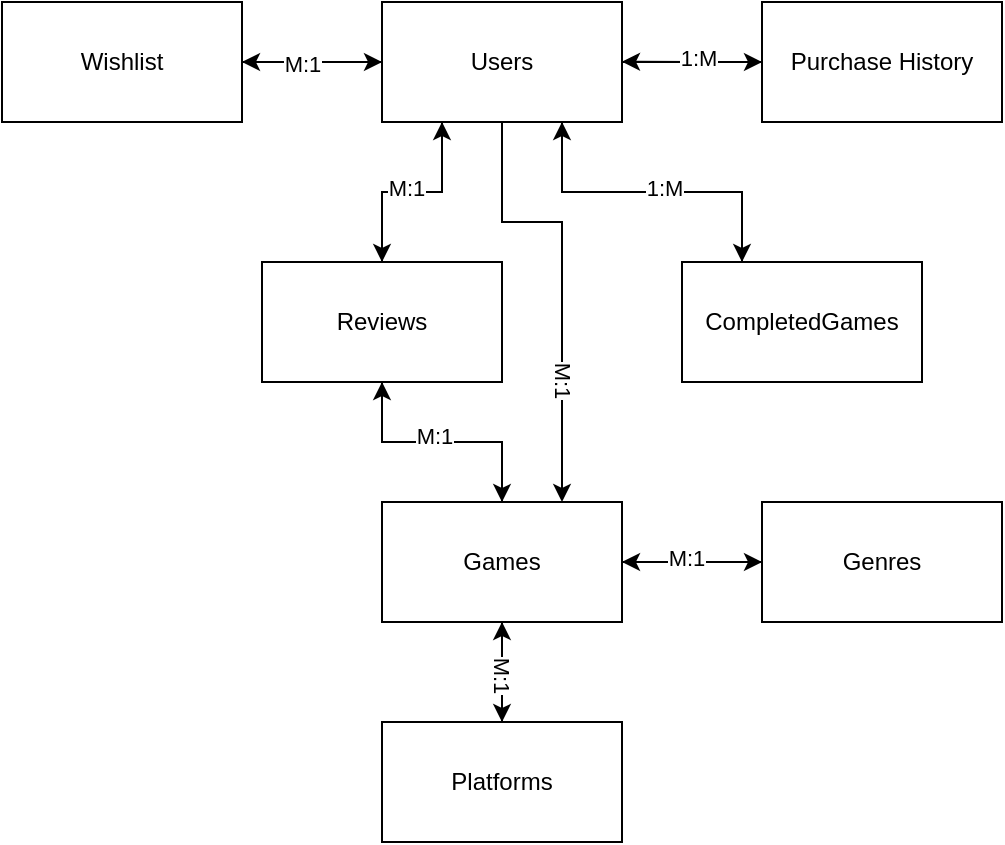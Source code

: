 <mxfile version="24.8.0">
  <diagram name="Страница — 1" id="OhSpRLBTNnC1taT1dSKu">
    <mxGraphModel dx="733" dy="360" grid="1" gridSize="10" guides="1" tooltips="1" connect="1" arrows="1" fold="1" page="1" pageScale="1" pageWidth="827" pageHeight="1169" math="0" shadow="0">
      <root>
        <mxCell id="0" />
        <mxCell id="1" parent="0" />
        <mxCell id="annGzBJx2xts1TNtzCbI-11" style="rounded=0;orthogonalLoop=1;jettySize=auto;html=1;exitX=0.5;exitY=1;exitDx=0;exitDy=0;entryX=0.5;entryY=0;entryDx=0;entryDy=0;strokeColor=none;endArrow=block;endFill=1;" edge="1" parent="1" source="annGzBJx2xts1TNtzCbI-1" target="annGzBJx2xts1TNtzCbI-2">
          <mxGeometry relative="1" as="geometry" />
        </mxCell>
        <mxCell id="annGzBJx2xts1TNtzCbI-12" style="edgeStyle=orthogonalEdgeStyle;rounded=0;orthogonalLoop=1;jettySize=auto;html=1;exitX=0.25;exitY=1;exitDx=0;exitDy=0;" edge="1" parent="1" source="annGzBJx2xts1TNtzCbI-1" target="annGzBJx2xts1TNtzCbI-2">
          <mxGeometry relative="1" as="geometry" />
        </mxCell>
        <mxCell id="annGzBJx2xts1TNtzCbI-19" style="edgeStyle=orthogonalEdgeStyle;rounded=0;orthogonalLoop=1;jettySize=auto;html=1;exitX=0;exitY=0.5;exitDx=0;exitDy=0;entryX=1;entryY=0.5;entryDx=0;entryDy=0;" edge="1" parent="1" source="annGzBJx2xts1TNtzCbI-1" target="annGzBJx2xts1TNtzCbI-7">
          <mxGeometry relative="1" as="geometry" />
        </mxCell>
        <mxCell id="annGzBJx2xts1TNtzCbI-21" style="edgeStyle=orthogonalEdgeStyle;rounded=0;orthogonalLoop=1;jettySize=auto;html=1;exitX=1;exitY=0.5;exitDx=0;exitDy=0;entryX=0;entryY=0.5;entryDx=0;entryDy=0;" edge="1" parent="1" source="annGzBJx2xts1TNtzCbI-1" target="annGzBJx2xts1TNtzCbI-6">
          <mxGeometry relative="1" as="geometry" />
        </mxCell>
        <mxCell id="annGzBJx2xts1TNtzCbI-27" style="edgeStyle=orthogonalEdgeStyle;rounded=0;orthogonalLoop=1;jettySize=auto;html=1;exitX=0.5;exitY=1;exitDx=0;exitDy=0;entryX=0.75;entryY=0;entryDx=0;entryDy=0;" edge="1" parent="1" source="annGzBJx2xts1TNtzCbI-1" target="annGzBJx2xts1TNtzCbI-3">
          <mxGeometry relative="1" as="geometry">
            <Array as="points">
              <mxPoint x="400" y="140" />
              <mxPoint x="430" y="140" />
            </Array>
          </mxGeometry>
        </mxCell>
        <mxCell id="annGzBJx2xts1TNtzCbI-34" value="M:1" style="edgeLabel;html=1;align=center;verticalAlign=middle;resizable=0;points=[];rotation=90;" vertex="1" connectable="0" parent="annGzBJx2xts1TNtzCbI-27">
          <mxGeometry x="0.439" y="1" relative="1" as="geometry">
            <mxPoint as="offset" />
          </mxGeometry>
        </mxCell>
        <mxCell id="annGzBJx2xts1TNtzCbI-36" style="edgeStyle=orthogonalEdgeStyle;rounded=0;orthogonalLoop=1;jettySize=auto;html=1;exitX=0.75;exitY=1;exitDx=0;exitDy=0;entryX=0.25;entryY=0;entryDx=0;entryDy=0;" edge="1" parent="1" source="annGzBJx2xts1TNtzCbI-1" target="annGzBJx2xts1TNtzCbI-8">
          <mxGeometry relative="1" as="geometry" />
        </mxCell>
        <mxCell id="annGzBJx2xts1TNtzCbI-1" value="Users" style="rounded=0;whiteSpace=wrap;html=1;" vertex="1" parent="1">
          <mxGeometry x="340" y="30" width="120" height="60" as="geometry" />
        </mxCell>
        <mxCell id="annGzBJx2xts1TNtzCbI-13" style="edgeStyle=orthogonalEdgeStyle;rounded=0;orthogonalLoop=1;jettySize=auto;html=1;exitX=0.5;exitY=0;exitDx=0;exitDy=0;entryX=0.25;entryY=1;entryDx=0;entryDy=0;" edge="1" parent="1" source="annGzBJx2xts1TNtzCbI-2" target="annGzBJx2xts1TNtzCbI-1">
          <mxGeometry relative="1" as="geometry" />
        </mxCell>
        <mxCell id="annGzBJx2xts1TNtzCbI-29" value="M:1" style="edgeLabel;html=1;align=center;verticalAlign=middle;resizable=0;points=[];" vertex="1" connectable="0" parent="annGzBJx2xts1TNtzCbI-13">
          <mxGeometry x="-0.06" y="2" relative="1" as="geometry">
            <mxPoint as="offset" />
          </mxGeometry>
        </mxCell>
        <mxCell id="annGzBJx2xts1TNtzCbI-15" style="edgeStyle=orthogonalEdgeStyle;rounded=0;orthogonalLoop=1;jettySize=auto;html=1;exitX=0.5;exitY=1;exitDx=0;exitDy=0;entryX=0.5;entryY=0;entryDx=0;entryDy=0;" edge="1" parent="1" source="annGzBJx2xts1TNtzCbI-2" target="annGzBJx2xts1TNtzCbI-3">
          <mxGeometry relative="1" as="geometry" />
        </mxCell>
        <mxCell id="annGzBJx2xts1TNtzCbI-2" value="Reviews" style="whiteSpace=wrap;html=1;" vertex="1" parent="1">
          <mxGeometry x="280" y="160" width="120" height="60" as="geometry" />
        </mxCell>
        <mxCell id="annGzBJx2xts1TNtzCbI-16" style="edgeStyle=orthogonalEdgeStyle;rounded=0;orthogonalLoop=1;jettySize=auto;html=1;exitX=0.5;exitY=0;exitDx=0;exitDy=0;entryX=0.5;entryY=1;entryDx=0;entryDy=0;" edge="1" parent="1" source="annGzBJx2xts1TNtzCbI-3" target="annGzBJx2xts1TNtzCbI-2">
          <mxGeometry relative="1" as="geometry">
            <mxPoint x="399.889" y="210" as="targetPoint" />
          </mxGeometry>
        </mxCell>
        <mxCell id="annGzBJx2xts1TNtzCbI-30" value="M:1" style="edgeLabel;html=1;align=center;verticalAlign=middle;resizable=0;points=[];" vertex="1" connectable="0" parent="annGzBJx2xts1TNtzCbI-16">
          <mxGeometry x="0.064" y="-2" relative="1" as="geometry">
            <mxPoint y="-1" as="offset" />
          </mxGeometry>
        </mxCell>
        <mxCell id="annGzBJx2xts1TNtzCbI-17" style="edgeStyle=orthogonalEdgeStyle;rounded=0;orthogonalLoop=1;jettySize=auto;html=1;exitX=0.5;exitY=1;exitDx=0;exitDy=0;entryX=0.5;entryY=0;entryDx=0;entryDy=0;" edge="1" parent="1" source="annGzBJx2xts1TNtzCbI-3" target="annGzBJx2xts1TNtzCbI-5">
          <mxGeometry relative="1" as="geometry" />
        </mxCell>
        <mxCell id="annGzBJx2xts1TNtzCbI-23" style="edgeStyle=orthogonalEdgeStyle;rounded=0;orthogonalLoop=1;jettySize=auto;html=1;exitX=1;exitY=0.5;exitDx=0;exitDy=0;entryX=0;entryY=0.5;entryDx=0;entryDy=0;" edge="1" parent="1" source="annGzBJx2xts1TNtzCbI-3" target="annGzBJx2xts1TNtzCbI-4">
          <mxGeometry relative="1" as="geometry" />
        </mxCell>
        <mxCell id="annGzBJx2xts1TNtzCbI-3" value="Games" style="whiteSpace=wrap;html=1;" vertex="1" parent="1">
          <mxGeometry x="340" y="280" width="120" height="60" as="geometry" />
        </mxCell>
        <mxCell id="annGzBJx2xts1TNtzCbI-24" style="edgeStyle=orthogonalEdgeStyle;rounded=0;orthogonalLoop=1;jettySize=auto;html=1;exitX=0;exitY=0.5;exitDx=0;exitDy=0;" edge="1" parent="1" source="annGzBJx2xts1TNtzCbI-4" target="annGzBJx2xts1TNtzCbI-3">
          <mxGeometry relative="1" as="geometry" />
        </mxCell>
        <mxCell id="annGzBJx2xts1TNtzCbI-31" value="M:1" style="edgeLabel;html=1;align=center;verticalAlign=middle;resizable=0;points=[];" vertex="1" connectable="0" parent="annGzBJx2xts1TNtzCbI-24">
          <mxGeometry x="0.086" y="-2" relative="1" as="geometry">
            <mxPoint as="offset" />
          </mxGeometry>
        </mxCell>
        <mxCell id="annGzBJx2xts1TNtzCbI-4" value="Genres" style="whiteSpace=wrap;html=1;" vertex="1" parent="1">
          <mxGeometry x="530" y="280" width="120" height="60" as="geometry" />
        </mxCell>
        <mxCell id="annGzBJx2xts1TNtzCbI-18" style="edgeStyle=orthogonalEdgeStyle;rounded=0;orthogonalLoop=1;jettySize=auto;html=1;exitX=0.5;exitY=0;exitDx=0;exitDy=0;entryX=0.5;entryY=1;entryDx=0;entryDy=0;" edge="1" parent="1" source="annGzBJx2xts1TNtzCbI-5" target="annGzBJx2xts1TNtzCbI-3">
          <mxGeometry relative="1" as="geometry" />
        </mxCell>
        <mxCell id="annGzBJx2xts1TNtzCbI-32" value="M:1" style="edgeLabel;html=1;align=center;verticalAlign=middle;resizable=0;points=[];rotation=90;" vertex="1" connectable="0" parent="annGzBJx2xts1TNtzCbI-18">
          <mxGeometry x="-0.033" relative="1" as="geometry">
            <mxPoint as="offset" />
          </mxGeometry>
        </mxCell>
        <mxCell id="annGzBJx2xts1TNtzCbI-5" value="Platforms" style="whiteSpace=wrap;html=1;" vertex="1" parent="1">
          <mxGeometry x="340" y="390" width="120" height="60" as="geometry" />
        </mxCell>
        <mxCell id="annGzBJx2xts1TNtzCbI-22" style="edgeStyle=orthogonalEdgeStyle;rounded=0;orthogonalLoop=1;jettySize=auto;html=1;exitX=0;exitY=0.5;exitDx=0;exitDy=0;" edge="1" parent="1" source="annGzBJx2xts1TNtzCbI-6">
          <mxGeometry relative="1" as="geometry">
            <mxPoint x="460" y="59.857" as="targetPoint" />
          </mxGeometry>
        </mxCell>
        <mxCell id="annGzBJx2xts1TNtzCbI-33" value="1:M" style="edgeLabel;html=1;align=center;verticalAlign=middle;resizable=0;points=[];" vertex="1" connectable="0" parent="annGzBJx2xts1TNtzCbI-22">
          <mxGeometry x="-0.063" y="-2" relative="1" as="geometry">
            <mxPoint x="1" as="offset" />
          </mxGeometry>
        </mxCell>
        <mxCell id="annGzBJx2xts1TNtzCbI-6" value="Purchase History" style="whiteSpace=wrap;html=1;" vertex="1" parent="1">
          <mxGeometry x="530" y="30" width="120" height="60" as="geometry" />
        </mxCell>
        <mxCell id="annGzBJx2xts1TNtzCbI-20" style="edgeStyle=orthogonalEdgeStyle;rounded=0;orthogonalLoop=1;jettySize=auto;html=1;exitX=1;exitY=0.5;exitDx=0;exitDy=0;entryX=0;entryY=0.5;entryDx=0;entryDy=0;" edge="1" parent="1" source="annGzBJx2xts1TNtzCbI-7" target="annGzBJx2xts1TNtzCbI-1">
          <mxGeometry relative="1" as="geometry" />
        </mxCell>
        <mxCell id="annGzBJx2xts1TNtzCbI-35" value="M:1" style="edgeLabel;html=1;align=center;verticalAlign=middle;resizable=0;points=[];" vertex="1" connectable="0" parent="annGzBJx2xts1TNtzCbI-20">
          <mxGeometry x="-0.157" y="-1" relative="1" as="geometry">
            <mxPoint as="offset" />
          </mxGeometry>
        </mxCell>
        <mxCell id="annGzBJx2xts1TNtzCbI-7" value="Wishlist" style="whiteSpace=wrap;html=1;" vertex="1" parent="1">
          <mxGeometry x="150" y="30" width="120" height="60" as="geometry" />
        </mxCell>
        <mxCell id="annGzBJx2xts1TNtzCbI-28" style="edgeStyle=orthogonalEdgeStyle;rounded=0;orthogonalLoop=1;jettySize=auto;html=1;exitX=0.25;exitY=0;exitDx=0;exitDy=0;entryX=0.75;entryY=1;entryDx=0;entryDy=0;" edge="1" parent="1" source="annGzBJx2xts1TNtzCbI-8" target="annGzBJx2xts1TNtzCbI-1">
          <mxGeometry relative="1" as="geometry" />
        </mxCell>
        <mxCell id="annGzBJx2xts1TNtzCbI-37" value="1:M" style="edgeLabel;html=1;align=center;verticalAlign=middle;resizable=0;points=[];" vertex="1" connectable="0" parent="annGzBJx2xts1TNtzCbI-28">
          <mxGeometry x="-0.077" y="-2" relative="1" as="geometry">
            <mxPoint as="offset" />
          </mxGeometry>
        </mxCell>
        <mxCell id="annGzBJx2xts1TNtzCbI-8" value="CompletedGames" style="whiteSpace=wrap;html=1;" vertex="1" parent="1">
          <mxGeometry x="490" y="160" width="120" height="60" as="geometry" />
        </mxCell>
      </root>
    </mxGraphModel>
  </diagram>
</mxfile>
